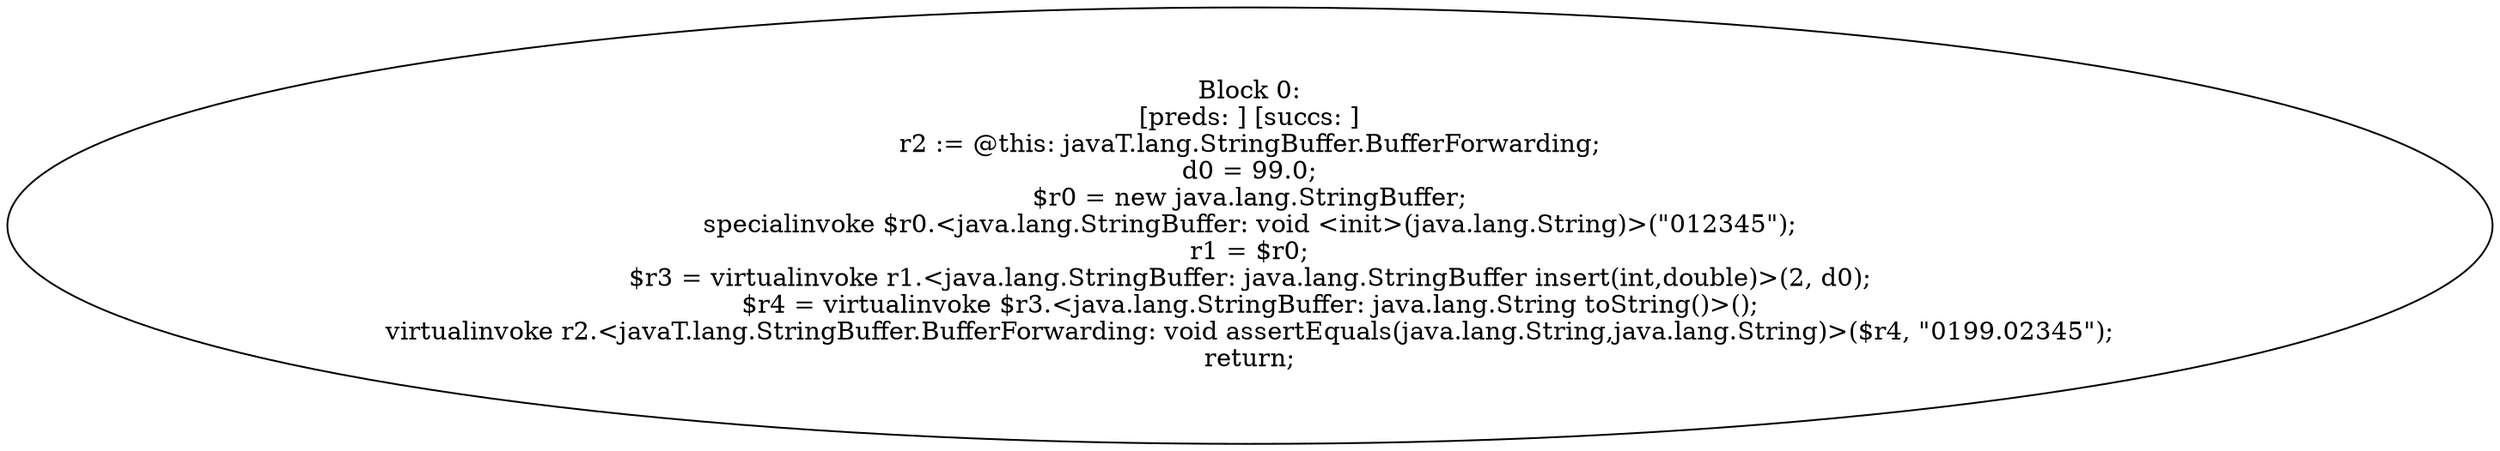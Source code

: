 digraph "unitGraph" {
    "Block 0:
[preds: ] [succs: ]
r2 := @this: javaT.lang.StringBuffer.BufferForwarding;
d0 = 99.0;
$r0 = new java.lang.StringBuffer;
specialinvoke $r0.<java.lang.StringBuffer: void <init>(java.lang.String)>(\"012345\");
r1 = $r0;
$r3 = virtualinvoke r1.<java.lang.StringBuffer: java.lang.StringBuffer insert(int,double)>(2, d0);
$r4 = virtualinvoke $r3.<java.lang.StringBuffer: java.lang.String toString()>();
virtualinvoke r2.<javaT.lang.StringBuffer.BufferForwarding: void assertEquals(java.lang.String,java.lang.String)>($r4, \"0199.02345\");
return;
"
}
